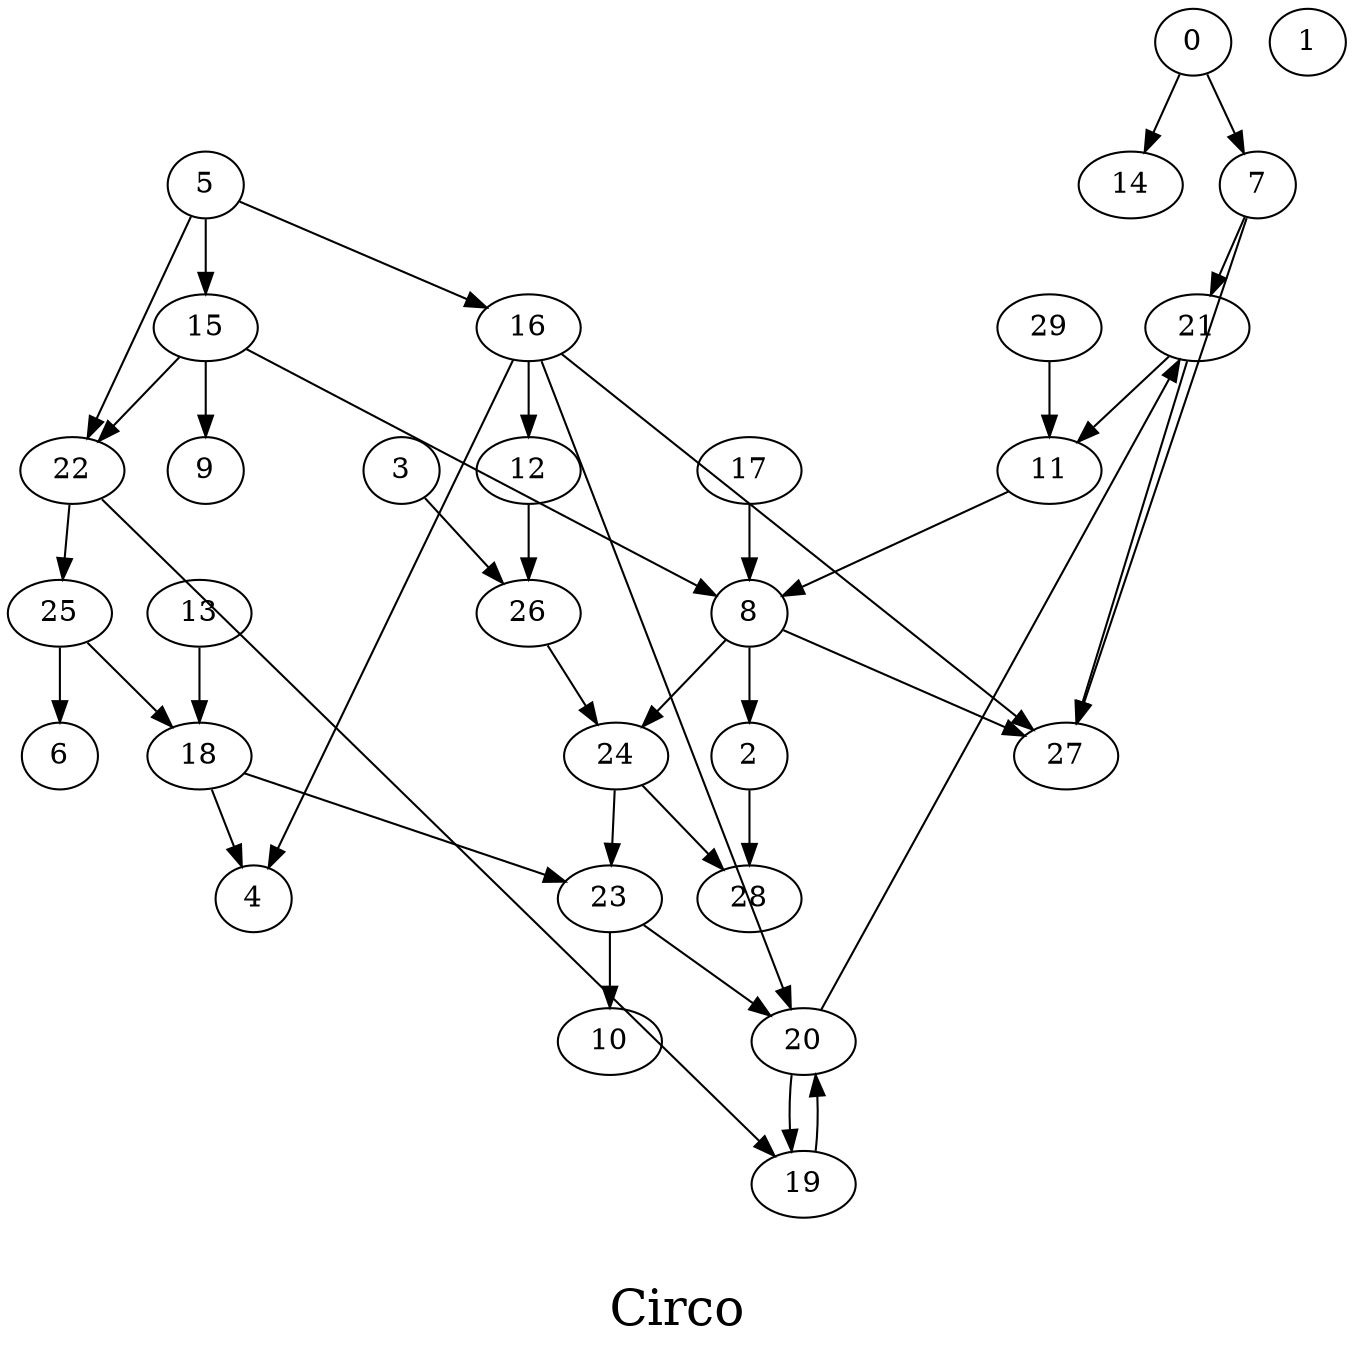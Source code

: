 /*****
Circo
*****/

digraph G {
  graph [splines=false overlap=false]
  node  [shape=ellipse, width=0.3, height=0.3]
  0 ;
  1 ;
  2 ;
  3 ;
  4 ;
  5 ;
  6 ;
  7 ;
  8 ;
  9 ;
  10 ;
  11 ;
  12 ;
  13 ;
  14 ;
  15 ;
  16 ;
  17 ;
  18 ;
  19 ;
  20 ;
  21 ;
  22 ;
  23 ;
  24 ;
  25 ;
  26 ;
  27 ;
  28 ;
  29 ;
  0 -> 7;
  0 -> 14;
1;
  2 -> 28;
  3 -> 26;
  5 -> 15;
  5 -> 16;
  5 -> 22;
  7 -> 21;
  7 -> 27;
  8 -> 2;
  8 -> 24;
  8 -> 27;
  11 -> 8;
  12 -> 26;
  13 -> 18;
  15 -> 8;
  15 -> 9;
  15 -> 22;
  16 -> 4;
  16 -> 12;
  16 -> 20;
  16 -> 27;
  17 -> 8;
  18 -> 4;
  18 -> 23;
  19 -> 20;
  20 -> 19;
  20 -> 21;
  21 -> 11;
  21 -> 27;
  22 -> 19;
  22 -> 25;
  23 -> 10;
  23 -> 20;
  24 -> 23;
  24 -> 28;
  25 -> 6;
  25 -> 18;
  26 -> 24;
  29 -> 11;
  label = "\nCirco\n";  fontsize=24;
}
